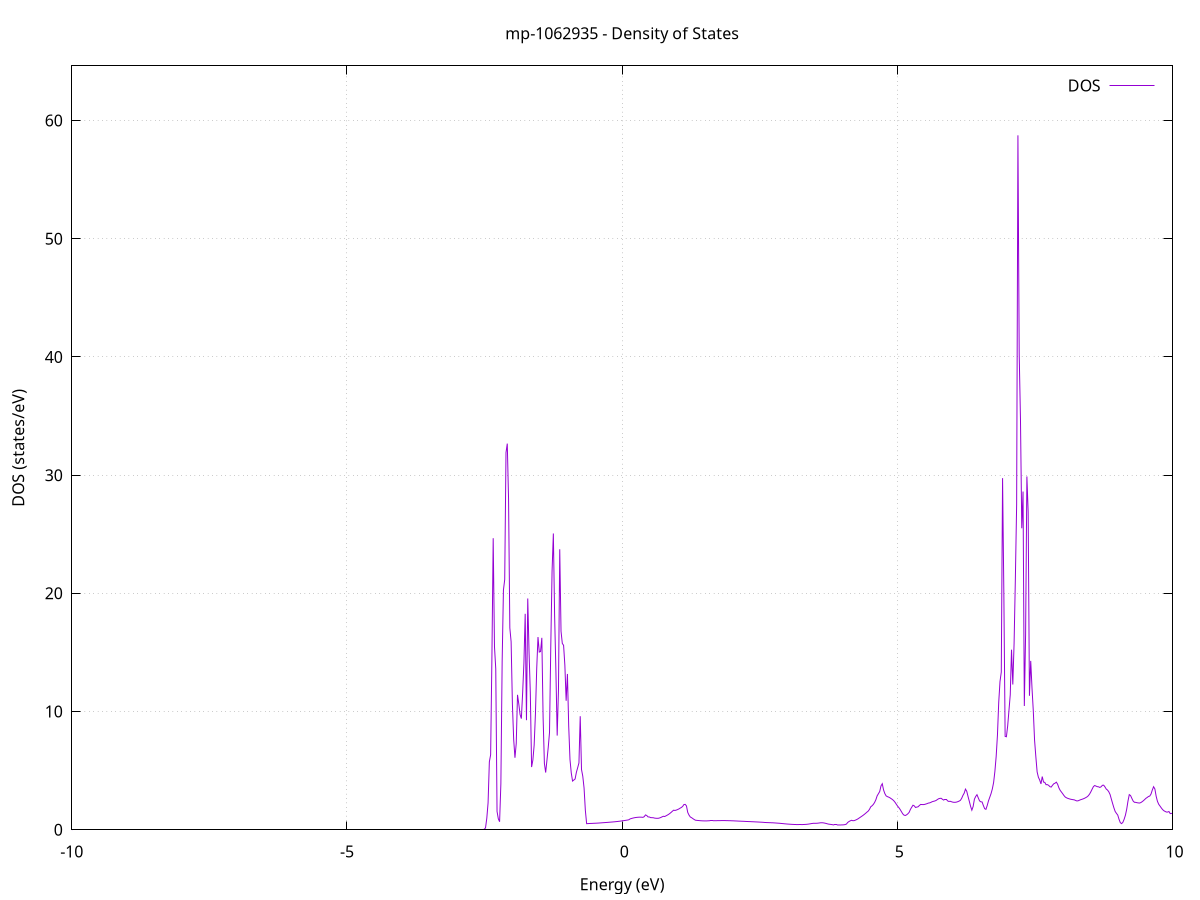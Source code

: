 set title 'mp-1062935 - Density of States'
set xlabel 'Energy (eV)'
set ylabel 'DOS (states/eV)'
set grid
set xrange [-10:10]
set yrange [0:64.624]
set xzeroaxis lt -1
set terminal png size 800,600
set output 'mp-1062935_dos_gnuplot.png'
plot '-' using 1:2 with lines title 'DOS'
-29.550900 0.000000
-29.527600 0.000000
-29.504400 0.000000
-29.481100 0.000000
-29.457900 0.000000
-29.434600 0.000000
-29.411400 0.000000
-29.388100 0.000000
-29.364800 0.000000
-29.341600 0.000000
-29.318300 0.000000
-29.295100 0.000000
-29.271800 0.000000
-29.248600 0.000000
-29.225300 0.000000
-29.202100 0.000000
-29.178800 0.000000
-29.155600 0.000000
-29.132300 0.000000
-29.109000 0.000000
-29.085800 0.000000
-29.062500 0.000000
-29.039300 0.000000
-29.016000 0.000000
-28.992800 0.000000
-28.969500 0.000000
-28.946300 0.000000
-28.923000 0.000000
-28.899800 0.000000
-28.876500 0.000000
-28.853200 0.000000
-28.830000 0.000000
-28.806700 0.000000
-28.783500 0.000000
-28.760200 0.000000
-28.737000 0.000000
-28.713700 0.000000
-28.690500 0.000000
-28.667200 0.000000
-28.644000 0.000000
-28.620700 0.000000
-28.597400 0.000000
-28.574200 0.000000
-28.550900 0.000000
-28.527700 0.000000
-28.504400 0.000000
-28.481200 0.000000
-28.457900 0.000000
-28.434700 0.000000
-28.411400 0.000000
-28.388200 0.000000
-28.364900 0.000000
-28.341600 0.000000
-28.318400 0.000000
-28.295100 0.000000
-28.271900 0.000000
-28.248600 0.000000
-28.225400 0.000000
-28.202100 0.000000
-28.178900 0.000000
-28.155600 0.000000
-28.132400 0.000000
-28.109100 0.000000
-28.085800 0.000000
-28.062600 0.000000
-28.039300 0.000000
-28.016100 0.000000
-27.992800 0.000000
-27.969600 0.000000
-27.946300 0.000000
-27.923100 0.000000
-27.899800 0.000000
-27.876600 0.000000
-27.853300 0.000000
-27.830000 0.000000
-27.806800 0.000000
-27.783500 0.000000
-27.760300 0.000000
-27.737000 0.000000
-27.713800 0.000000
-27.690500 0.000000
-27.667300 0.000000
-27.644000 0.000000
-27.620800 0.000000
-27.597500 0.000000
-27.574200 0.000000
-27.551000 0.000000
-27.527700 0.000000
-27.504500 0.000000
-27.481200 0.000000
-27.458000 0.000000
-27.434700 18.842300
-27.411500 12.539900
-27.388200 10.146800
-27.365000 9.454200
-27.341700 9.974800
-27.318400 12.142700
-27.295200 0.000000
-27.271900 0.000000
-27.248700 0.000000
-27.225400 0.000000
-27.202200 0.000000
-27.178900 0.000000
-27.155700 0.000000
-27.132400 0.000000
-27.109200 0.000000
-27.085900 0.000000
-27.062600 0.000000
-27.039400 0.000000
-27.016100 0.000000
-26.992900 0.000000
-26.969600 0.000000
-26.946400 0.000000
-26.923100 0.000000
-26.899900 0.000000
-26.876600 0.000000
-26.853400 0.000000
-26.830100 0.000000
-26.806800 0.000000
-26.783600 0.000000
-26.760300 0.000000
-26.737100 0.000000
-26.713800 0.000000
-26.690600 0.000000
-26.667300 0.000000
-26.644100 0.000000
-26.620800 0.000000
-26.597600 0.000000
-26.574300 0.000000
-26.551000 0.000000
-26.527800 0.000000
-26.504500 0.000000
-26.481300 0.000000
-26.458000 0.000000
-26.434800 0.000000
-26.411500 0.000000
-26.388300 0.000000
-26.365000 0.000000
-26.341700 0.000000
-26.318500 0.000000
-26.295200 0.000000
-26.272000 0.000000
-26.248700 0.000000
-26.225500 0.000000
-26.202200 0.000000
-26.179000 0.000000
-26.155700 0.000000
-26.132500 0.000000
-26.109200 0.000000
-26.085900 0.000000
-26.062700 0.000000
-26.039400 0.000000
-26.016200 0.000000
-25.992900 0.000000
-25.969700 0.000000
-25.946400 0.000000
-25.923200 0.000000
-25.899900 0.000000
-25.876700 0.000000
-25.853400 0.000000
-25.830100 0.000000
-25.806900 0.000000
-25.783600 0.000000
-25.760400 0.000000
-25.737100 0.000000
-25.713900 0.000000
-25.690600 0.000000
-25.667400 0.000000
-25.644100 0.000000
-25.620900 0.000000
-25.597600 0.000000
-25.574300 0.000000
-25.551100 0.000000
-25.527800 0.000000
-25.504600 0.000000
-25.481300 0.000000
-25.458100 0.000000
-25.434800 0.000000
-25.411600 0.000000
-25.388300 0.000000
-25.365100 0.000000
-25.341800 0.000000
-25.318500 0.000000
-25.295300 0.000000
-25.272000 0.000000
-25.248800 0.000000
-25.225500 0.000000
-25.202300 0.000000
-25.179000 0.000000
-25.155800 0.000000
-25.132500 0.000000
-25.109300 0.000000
-25.086000 0.000000
-25.062700 0.000000
-25.039500 0.000000
-25.016200 0.000000
-24.993000 0.000000
-24.969700 0.000000
-24.946500 0.000000
-24.923200 0.000000
-24.900000 0.000000
-24.876700 0.000000
-24.853500 0.000000
-24.830200 0.000000
-24.806900 0.000000
-24.783700 0.000000
-24.760400 0.000000
-24.737200 0.000000
-24.713900 0.000000
-24.690700 0.000000
-24.667400 0.000000
-24.644200 0.000000
-24.620900 0.000000
-24.597700 0.000000
-24.574400 0.000000
-24.551100 0.000000
-24.527900 0.000000
-24.504600 0.000000
-24.481400 0.000000
-24.458100 0.000000
-24.434900 0.000000
-24.411600 0.000000
-24.388400 0.000000
-24.365100 0.000000
-24.341900 0.000000
-24.318600 0.000000
-24.295300 0.000000
-24.272100 0.000000
-24.248800 0.000000
-24.225600 0.000000
-24.202300 0.000000
-24.179100 0.000000
-24.155800 0.000000
-24.132600 0.000000
-24.109300 0.000000
-24.086100 0.000000
-24.062800 0.000000
-24.039500 0.000000
-24.016300 0.000000
-23.993000 0.000000
-23.969800 0.000000
-23.946500 0.000000
-23.923300 0.000000
-23.900000 0.000000
-23.876800 0.000000
-23.853500 0.000000
-23.830300 0.000000
-23.807000 0.000000
-23.783700 0.000000
-23.760500 0.000000
-23.737200 0.000000
-23.714000 0.000000
-23.690700 0.000000
-23.667500 0.000000
-23.644200 0.000000
-23.621000 0.000000
-23.597700 0.000000
-23.574500 0.000000
-23.551200 0.000000
-23.527900 0.000000
-23.504700 0.000000
-23.481400 0.000000
-23.458200 0.000000
-23.434900 0.000000
-23.411700 0.000000
-23.388400 0.000000
-23.365200 0.000000
-23.341900 0.000000
-23.318700 0.000000
-23.295400 0.000000
-23.272100 0.000000
-23.248900 0.000000
-23.225600 0.000000
-23.202400 0.000000
-23.179100 0.000000
-23.155900 0.000000
-23.132600 0.000000
-23.109400 0.000000
-23.086100 0.000000
-23.062800 0.000000
-23.039600 0.000000
-23.016300 0.000000
-22.993100 0.000000
-22.969800 0.000000
-22.946600 0.000000
-22.923300 0.000000
-22.900100 0.000000
-22.876800 0.000000
-22.853600 0.000000
-22.830300 0.000000
-22.807000 0.000000
-22.783800 0.000000
-22.760500 0.000000
-22.737300 0.000000
-22.714000 0.000000
-22.690800 0.000000
-22.667500 0.000000
-22.644300 0.000000
-22.621000 0.000000
-22.597800 0.000000
-22.574500 0.000000
-22.551200 0.000000
-22.528000 0.000000
-22.504700 0.000000
-22.481500 0.000000
-22.458200 0.000000
-22.435000 0.000000
-22.411700 0.000000
-22.388500 0.000000
-22.365200 0.000000
-22.342000 0.000000
-22.318700 0.000000
-22.295400 0.000000
-22.272200 0.000000
-22.248900 0.000000
-22.225700 0.000000
-22.202400 0.000000
-22.179200 0.000000
-22.155900 0.000000
-22.132700 0.000000
-22.109400 0.000000
-22.086200 0.000000
-22.062900 0.000000
-22.039600 0.000000
-22.016400 0.000000
-21.993100 0.000000
-21.969900 0.000000
-21.946600 0.000000
-21.923400 0.000000
-21.900100 0.000000
-21.876900 0.000000
-21.853600 0.000000
-21.830400 0.000000
-21.807100 0.000000
-21.783800 0.000000
-21.760600 0.000000
-21.737300 0.000000
-21.714100 0.000000
-21.690800 0.000000
-21.667600 0.000000
-21.644300 0.000000
-21.621100 0.000000
-21.597800 0.000000
-21.574600 0.000000
-21.551300 0.000000
-21.528000 0.000000
-21.504800 0.000000
-21.481500 0.000000
-21.458300 0.000000
-21.435000 0.000000
-21.411800 0.000000
-21.388500 0.000000
-21.365300 0.000000
-21.342000 0.000000
-21.318800 0.000000
-21.295500 0.000000
-21.272200 0.000000
-21.249000 0.000000
-21.225700 0.000000
-21.202500 0.000000
-21.179200 0.000000
-21.156000 0.000000
-21.132700 0.000000
-21.109500 0.000000
-21.086200 0.000000
-21.063000 0.000000
-21.039700 0.000000
-21.016400 0.000000
-20.993200 0.000000
-20.969900 0.000000
-20.946700 0.000000
-20.923400 0.000000
-20.900200 0.000000
-20.876900 0.000000
-20.853700 0.000000
-20.830400 0.000000
-20.807200 0.000000
-20.783900 0.000000
-20.760600 0.000000
-20.737400 0.000000
-20.714100 0.000000
-20.690900 0.000000
-20.667600 0.000000
-20.644400 0.000000
-20.621100 0.000000
-20.597900 0.000000
-20.574600 0.000000
-20.551400 0.000000
-20.528100 0.000000
-20.504800 0.000000
-20.481600 0.000000
-20.458300 0.000000
-20.435100 0.000000
-20.411800 0.000000
-20.388600 0.000000
-20.365300 0.000000
-20.342100 0.000000
-20.318800 0.000000
-20.295600 0.000000
-20.272300 0.000000
-20.249000 0.000000
-20.225800 0.000000
-20.202500 0.000000
-20.179300 0.000000
-20.156000 0.000000
-20.132800 0.000000
-20.109500 0.000000
-20.086300 0.000000
-20.063000 0.000000
-20.039800 0.000000
-20.016500 0.000000
-19.993200 0.000000
-19.970000 0.000000
-19.946700 0.000000
-19.923500 0.000000
-19.900200 0.000000
-19.877000 0.000000
-19.853700 0.000000
-19.830500 0.000000
-19.807200 0.000000
-19.783900 0.000000
-19.760700 0.000000
-19.737400 0.000000
-19.714200 0.000000
-19.690900 0.000000
-19.667700 0.000000
-19.644400 0.000000
-19.621200 0.000000
-19.597900 0.000000
-19.574700 0.000000
-19.551400 0.000000
-19.528100 0.000000
-19.504900 0.000000
-19.481600 0.000000
-19.458400 0.000000
-19.435100 0.000000
-19.411900 0.000000
-19.388600 0.000000
-19.365400 0.000000
-19.342100 0.000000
-19.318900 0.000000
-19.295600 0.000000
-19.272300 0.000000
-19.249100 0.000000
-19.225800 0.000000
-19.202600 0.000000
-19.179300 0.000000
-19.156100 0.000000
-19.132800 0.000000
-19.109600 0.000000
-19.086300 0.000000
-19.063100 0.000000
-19.039800 0.000000
-19.016500 0.000000
-18.993300 0.000000
-18.970000 0.000000
-18.946800 0.000000
-18.923500 0.000000
-18.900300 0.000000
-18.877000 0.000000
-18.853800 0.000000
-18.830500 0.000000
-18.807300 0.000000
-18.784000 0.000000
-18.760700 0.000000
-18.737500 0.000000
-18.714200 0.000000
-18.691000 0.000000
-18.667700 0.000000
-18.644500 0.000000
-18.621200 0.000000
-18.598000 0.000000
-18.574700 0.000000
-18.551500 0.000000
-18.528200 0.000000
-18.504900 0.000000
-18.481700 0.000000
-18.458400 0.000000
-18.435200 0.000000
-18.411900 0.000000
-18.388700 0.000000
-18.365400 0.000000
-18.342200 0.000000
-18.318900 0.000000
-18.295700 0.000000
-18.272400 0.000000
-18.249100 0.000000
-18.225900 0.000000
-18.202600 0.000000
-18.179400 0.000000
-18.156100 0.000000
-18.132900 0.000000
-18.109600 0.000000
-18.086400 0.000000
-18.063100 0.000000
-18.039900 0.000000
-18.016600 0.000000
-17.993300 0.000000
-17.970100 0.000000
-17.946800 0.000000
-17.923600 0.000000
-17.900300 0.000000
-17.877100 0.000000
-17.853800 0.000000
-17.830600 0.000000
-17.807300 0.000000
-17.784100 0.000000
-17.760800 0.000000
-17.737500 0.000000
-17.714300 0.000000
-17.691000 0.000000
-17.667800 0.000000
-17.644500 0.000000
-17.621300 0.000000
-17.598000 0.000000
-17.574800 0.000000
-17.551500 0.000000
-17.528300 0.000000
-17.505000 0.000000
-17.481700 0.000000
-17.458500 0.000000
-17.435200 0.000000
-17.412000 0.000000
-17.388700 0.000000
-17.365500 0.000000
-17.342200 0.000000
-17.319000 0.000000
-17.295700 0.000000
-17.272500 0.000000
-17.249200 0.000000
-17.225900 0.000000
-17.202700 0.000000
-17.179400 0.000000
-17.156200 0.000000
-17.132900 0.000000
-17.109700 0.000000
-17.086400 0.000000
-17.063200 0.000000
-17.039900 0.000000
-17.016700 0.000000
-16.993400 0.000000
-16.970100 0.000000
-16.946900 0.000000
-16.923600 0.000000
-16.900400 0.000000
-16.877100 0.000000
-16.853900 0.000000
-16.830600 0.000000
-16.807400 0.000000
-16.784100 0.000000
-16.760900 0.000000
-16.737600 0.000000
-16.714300 0.000000
-16.691100 0.000000
-16.667800 0.000000
-16.644600 0.000000
-16.621300 0.000000
-16.598100 0.000000
-16.574800 0.000000
-16.551600 0.000000
-16.528300 0.000000
-16.505000 0.000000
-16.481800 0.000000
-16.458500 0.000000
-16.435300 0.000000
-16.412000 0.000000
-16.388800 0.000000
-16.365500 0.000000
-16.342300 0.000000
-16.319000 0.000000
-16.295800 0.000000
-16.272500 0.000000
-16.249200 0.000000
-16.226000 0.000000
-16.202700 0.000000
-16.179500 0.000000
-16.156200 0.000000
-16.133000 0.000000
-16.109700 0.000000
-16.086500 0.000000
-16.063200 0.000000
-16.040000 0.000000
-16.016700 0.000000
-15.993400 0.000000
-15.970200 0.000000
-15.946900 0.000000
-15.923700 0.000000
-15.900400 0.000000
-15.877200 0.000000
-15.853900 0.000000
-15.830700 0.000000
-15.807400 0.000000
-15.784200 0.000000
-15.760900 0.000000
-15.737600 0.000000
-15.714400 0.000000
-15.691100 0.000000
-15.667900 0.000000
-15.644600 0.000000
-15.621400 0.000000
-15.598100 0.000000
-15.574900 0.000000
-15.551600 0.000000
-15.528400 0.000000
-15.505100 0.000000
-15.481800 0.000000
-15.458600 0.000000
-15.435300 0.000000
-15.412100 0.000000
-15.388800 0.000000
-15.365600 0.000000
-15.342300 0.000000
-15.319100 0.000000
-15.295800 0.000000
-15.272600 0.000000
-15.249300 0.000000
-15.226000 0.000000
-15.202800 0.000000
-15.179500 0.000000
-15.156300 0.000000
-15.133000 0.000000
-15.109800 0.000000
-15.086500 0.000000
-15.063300 0.000000
-15.040000 0.000000
-15.016800 0.000000
-14.993500 0.000000
-14.970200 0.000000
-14.947000 0.000000
-14.923700 0.000000
-14.900500 0.000000
-14.877200 0.000000
-14.854000 0.000000
-14.830700 0.000000
-14.807500 0.000000
-14.784200 0.000000
-14.761000 0.000000
-14.737700 0.000000
-14.714400 0.000000
-14.691200 0.000000
-14.667900 0.000000
-14.644700 0.000000
-14.621400 0.000000
-14.598200 0.000000
-14.574900 0.000000
-14.551700 0.000000
-14.528400 0.000000
-14.505200 0.000000
-14.481900 0.000000
-14.458600 0.000000
-14.435400 0.000000
-14.412100 0.000000
-14.388900 0.000000
-14.365600 0.000000
-14.342400 0.000000
-14.319100 0.000000
-14.295900 0.000000
-14.272600 0.000000
-14.249400 0.000000
-14.226100 0.000000
-14.202800 0.000000
-14.179600 0.000000
-14.156300 0.000000
-14.133100 0.000000
-14.109800 0.000000
-14.086600 0.000000
-14.063300 0.000000
-14.040100 0.000000
-14.016800 0.000000
-13.993600 0.000000
-13.970300 0.000000
-13.947000 0.000000
-13.923800 0.000000
-13.900500 0.000000
-13.877300 0.000000
-13.854000 0.000000
-13.830800 0.000000
-13.807500 0.000000
-13.784300 0.000000
-13.761000 0.000000
-13.737800 0.000000
-13.714500 0.000000
-13.691200 0.000000
-13.668000 0.000000
-13.644700 0.000000
-13.621500 0.000000
-13.598200 0.000000
-13.575000 0.000000
-13.551700 0.000000
-13.528500 0.000000
-13.505200 0.000000
-13.482000 0.000000
-13.458700 0.000000
-13.435400 0.000000
-13.412200 0.000000
-13.388900 0.000000
-13.365700 0.000000
-13.342400 0.000000
-13.319200 0.000000
-13.295900 0.000000
-13.272700 0.000000
-13.249400 0.000000
-13.226100 0.000000
-13.202900 0.000000
-13.179600 0.000000
-13.156400 0.000000
-13.133100 0.000000
-13.109900 0.000000
-13.086600 0.000000
-13.063400 0.000000
-13.040100 0.000000
-13.016900 0.000000
-12.993600 0.000000
-12.970300 0.000000
-12.947100 0.000000
-12.923800 0.000000
-12.900600 0.000000
-12.877300 0.000000
-12.854100 0.000000
-12.830800 0.000000
-12.807600 0.000000
-12.784300 0.000000
-12.761100 0.000000
-12.737800 0.000000
-12.714500 0.000000
-12.691300 0.000000
-12.668000 0.000000
-12.644800 0.000000
-12.621500 0.000000
-12.598300 0.000000
-12.575000 0.000000
-12.551800 0.000000
-12.528500 0.000000
-12.505300 0.000000
-12.482000 0.000000
-12.458700 0.000000
-12.435500 0.000000
-12.412200 0.000000
-12.389000 0.000000
-12.365700 0.000000
-12.342500 0.000000
-12.319200 0.000000
-12.296000 0.000000
-12.272700 0.000000
-12.249500 0.000000
-12.226200 0.000000
-12.202900 0.000000
-12.179700 0.000000
-12.156400 0.000000
-12.133200 0.000000
-12.109900 0.000000
-12.086700 0.000000
-12.063400 0.000000
-12.040200 0.000000
-12.016900 0.000000
-11.993700 0.000000
-11.970400 0.000000
-11.947100 0.000000
-11.923900 0.000000
-11.900600 0.000000
-11.877400 1.964400
-11.854100 6.119400
-11.830900 2.597500
-11.807600 2.254000
-11.784400 2.254000
-11.761100 2.246300
-11.737900 1.826700
-11.714600 1.437400
-11.691300 1.437400
-11.668100 1.437400
-11.644800 1.437400
-11.621600 1.437400
-11.598300 1.404600
-11.575100 1.134100
-11.551800 1.134100
-11.528600 1.134100
-11.505300 1.134100
-11.482100 1.134100
-11.458800 1.134100
-11.435500 1.134100
-11.412300 1.134100
-11.389000 1.232500
-11.365800 1.498700
-11.342500 5.635700
-11.319300 11.470500
-11.296000 11.623200
-11.272800 18.709800
-11.249500 18.321800
-11.226300 10.772600
-11.203000 14.926000
-11.179700 13.364100
-11.156500 16.906000
-11.133200 26.501400
-11.110000 24.815000
-11.086700 3.673000
-11.063500 1.046400
-11.040200 1.046400
-11.017000 1.046400
-10.993700 1.046400
-10.970500 1.046400
-10.947200 1.225500
-10.923900 1.225500
-10.900700 1.225500
-10.877400 1.225500
-10.854200 1.225500
-10.830900 1.225500
-10.807700 1.225500
-10.784400 1.225500
-10.761200 1.815500
-10.737900 1.815500
-10.714700 1.815500
-10.691400 1.815500
-10.668100 1.815600
-10.644900 5.131100
-10.621600 5.131100
-10.598400 0.000000
-10.575100 0.000000
-10.551900 0.000000
-10.528600 0.000000
-10.505400 0.000000
-10.482100 0.000000
-10.458900 0.000000
-10.435600 0.000000
-10.412300 0.000000
-10.389100 0.000000
-10.365800 0.000000
-10.342600 0.000000
-10.319300 0.000000
-10.296100 0.000000
-10.272800 0.000000
-10.249600 0.000000
-10.226300 0.000000
-10.203100 0.000000
-10.179800 0.000000
-10.156500 0.000000
-10.133300 0.000000
-10.110000 0.000000
-10.086800 0.000000
-10.063500 0.000000
-10.040300 0.000000
-10.017000 0.000000
-9.993800 0.000000
-9.970500 0.000000
-9.947200 0.000000
-9.924000 0.000000
-9.900700 0.000000
-9.877500 0.000000
-9.854200 0.000000
-9.831000 0.000000
-9.807700 0.000000
-9.784500 0.000000
-9.761200 0.000000
-9.738000 0.000000
-9.714700 0.000000
-9.691400 0.000000
-9.668200 0.000000
-9.644900 0.000000
-9.621700 0.000000
-9.598400 0.000000
-9.575200 0.000000
-9.551900 0.000000
-9.528700 0.000000
-9.505400 0.000000
-9.482200 0.000000
-9.458900 0.000000
-9.435600 0.000000
-9.412400 0.000000
-9.389100 0.000000
-9.365900 0.000000
-9.342600 0.000000
-9.319400 0.000000
-9.296100 0.000000
-9.272900 0.000000
-9.249600 0.000000
-9.226400 0.000000
-9.203100 0.000000
-9.179800 0.000000
-9.156600 0.000000
-9.133300 0.000000
-9.110100 0.000000
-9.086800 0.000000
-9.063600 0.000000
-9.040300 0.000000
-9.017100 0.000000
-8.993800 0.000000
-8.970600 0.000000
-8.947300 0.000000
-8.924000 0.000000
-8.900800 0.000000
-8.877500 0.000000
-8.854300 0.000000
-8.831000 0.000000
-8.807800 0.000000
-8.784500 0.000000
-8.761300 0.000000
-8.738000 0.000000
-8.714800 0.000000
-8.691500 0.000000
-8.668200 0.000000
-8.645000 0.000000
-8.621700 0.000000
-8.598500 0.000000
-8.575200 0.000000
-8.552000 0.000000
-8.528700 0.000000
-8.505500 0.000000
-8.482200 0.000000
-8.459000 0.000000
-8.435700 0.000000
-8.412400 0.000000
-8.389200 0.000000
-8.365900 0.000000
-8.342700 0.000000
-8.319400 0.000000
-8.296200 0.000000
-8.272900 0.000000
-8.249700 0.000000
-8.226400 0.000000
-8.203200 0.000000
-8.179900 0.000000
-8.156600 0.000000
-8.133400 0.000000
-8.110100 0.000000
-8.086900 0.000000
-8.063600 0.000000
-8.040400 0.000000
-8.017100 0.000000
-7.993900 0.000000
-7.970600 0.000000
-7.947400 0.000000
-7.924100 0.000000
-7.900800 0.000000
-7.877600 0.000000
-7.854300 0.000000
-7.831100 0.000000
-7.807800 0.000000
-7.784600 0.000000
-7.761300 0.000000
-7.738100 0.000000
-7.714800 0.000000
-7.691600 0.000000
-7.668300 0.000000
-7.645000 0.000000
-7.621800 0.000000
-7.598500 0.000000
-7.575300 0.000000
-7.552000 0.000000
-7.528800 0.000000
-7.505500 0.000000
-7.482300 0.000000
-7.459000 0.000000
-7.435800 0.000000
-7.412500 0.000000
-7.389200 0.000000
-7.366000 0.000000
-7.342700 0.000000
-7.319500 0.000000
-7.296200 0.000000
-7.273000 0.000000
-7.249700 0.000000
-7.226500 0.000000
-7.203200 0.000000
-7.180000 0.000000
-7.156700 0.000000
-7.133400 0.000000
-7.110200 0.000000
-7.086900 0.000000
-7.063700 0.000000
-7.040400 0.000000
-7.017200 0.000000
-6.993900 0.000000
-6.970700 0.000000
-6.947400 0.000000
-6.924200 0.000000
-6.900900 0.000000
-6.877600 0.000000
-6.854400 0.000000
-6.831100 0.000000
-6.807900 0.000000
-6.784600 0.000000
-6.761400 0.000000
-6.738100 0.000000
-6.714900 0.000000
-6.691600 0.000000
-6.668300 0.000000
-6.645100 0.000000
-6.621800 0.000000
-6.598600 0.000000
-6.575300 0.000000
-6.552100 0.000000
-6.528800 0.000000
-6.505600 0.000000
-6.482300 0.000000
-6.459100 0.000000
-6.435800 0.000000
-6.412500 0.000000
-6.389300 0.000000
-6.366000 0.000000
-6.342800 0.000000
-6.319500 0.000000
-6.296300 0.000000
-6.273000 0.000000
-6.249800 0.000000
-6.226500 0.000000
-6.203300 0.000000
-6.180000 0.000000
-6.156700 0.000000
-6.133500 0.000000
-6.110200 0.000000
-6.087000 0.000000
-6.063700 0.000000
-6.040500 0.000000
-6.017200 0.000000
-5.994000 0.000000
-5.970700 0.000000
-5.947500 0.000000
-5.924200 0.000000
-5.900900 0.000000
-5.877700 0.000000
-5.854400 0.000000
-5.831200 0.000000
-5.807900 0.000000
-5.784700 0.000000
-5.761400 0.000000
-5.738200 0.000000
-5.714900 0.000000
-5.691700 0.000000
-5.668400 0.000000
-5.645100 0.000000
-5.621900 0.000000
-5.598600 0.000000
-5.575400 0.000000
-5.552100 0.000000
-5.528900 0.000000
-5.505600 0.000000
-5.482400 0.000000
-5.459100 0.000000
-5.435900 0.000000
-5.412600 0.000000
-5.389300 0.000000
-5.366100 0.000000
-5.342800 0.000000
-5.319600 0.000000
-5.296300 0.000000
-5.273100 0.000000
-5.249800 0.000000
-5.226600 0.000000
-5.203300 0.000000
-5.180100 0.000000
-5.156800 0.000000
-5.133500 0.000000
-5.110300 0.000000
-5.087000 0.000000
-5.063800 0.000000
-5.040500 0.000000
-5.017300 0.000000
-4.994000 0.000000
-4.970800 0.000000
-4.947500 0.000000
-4.924300 0.000000
-4.901000 0.000000
-4.877700 0.000000
-4.854500 0.000000
-4.831200 0.000000
-4.808000 0.000000
-4.784700 0.000000
-4.761500 0.000000
-4.738200 0.000000
-4.715000 0.000000
-4.691700 0.000000
-4.668500 0.000000
-4.645200 0.000000
-4.621900 0.000000
-4.598700 0.000000
-4.575400 0.000000
-4.552200 0.000000
-4.528900 0.000000
-4.505700 0.000000
-4.482400 0.000000
-4.459200 0.000000
-4.435900 0.000000
-4.412700 0.000000
-4.389400 0.000000
-4.366100 0.000000
-4.342900 0.000000
-4.319600 0.000000
-4.296400 0.000000
-4.273100 0.000000
-4.249900 0.000000
-4.226600 0.000000
-4.203400 0.000000
-4.180100 0.000000
-4.156900 0.000000
-4.133600 0.000000
-4.110300 0.000000
-4.087100 0.000000
-4.063800 0.000000
-4.040600 0.000000
-4.017300 0.000000
-3.994100 0.000000
-3.970800 0.000000
-3.947600 0.000000
-3.924300 0.000000
-3.901100 0.000000
-3.877800 0.000000
-3.854500 0.000000
-3.831300 0.000000
-3.808000 0.000000
-3.784800 0.000000
-3.761500 0.000000
-3.738300 0.000000
-3.715000 0.000000
-3.691800 0.000000
-3.668500 0.000000
-3.645300 0.000000
-3.622000 0.000000
-3.598700 0.000000
-3.575500 0.000000
-3.552200 0.000000
-3.529000 0.000000
-3.505700 0.000000
-3.482500 0.000000
-3.459200 0.000000
-3.436000 0.000000
-3.412700 0.000000
-3.389400 0.000000
-3.366200 0.000000
-3.342900 0.000000
-3.319700 0.000000
-3.296400 0.000000
-3.273200 0.000000
-3.249900 0.000000
-3.226700 0.000000
-3.203400 0.000000
-3.180200 0.000000
-3.156900 0.000000
-3.133600 0.000000
-3.110400 0.000000
-3.087100 0.000000
-3.063900 0.000000
-3.040600 0.000000
-3.017400 0.000000
-2.994100 0.000000
-2.970900 0.000000
-2.947600 0.000000
-2.924400 0.000000
-2.901100 0.000000
-2.877800 0.000000
-2.854600 0.000000
-2.831300 0.000000
-2.808100 0.000000
-2.784800 0.000000
-2.761600 0.000000
-2.738300 0.000000
-2.715100 0.000000
-2.691800 0.000000
-2.668600 0.000000
-2.645300 0.000000
-2.622000 0.000000
-2.598800 0.000000
-2.575500 0.000000
-2.552300 0.000000
-2.529000 0.000000
-2.505800 0.034400
-2.482500 0.163400
-2.459300 0.976100
-2.436000 2.280800
-2.412800 5.749800
-2.389500 6.347300
-2.366200 14.669000
-2.343000 24.665000
-2.319700 15.492000
-2.296500 13.616900
-2.273200 1.557600
-2.250000 0.929000
-2.226700 0.679300
-2.203500 3.897800
-2.180200 14.237700
-2.157000 20.273900
-2.133700 21.173700
-2.110400 31.909300
-2.087200 32.669200
-2.063900 27.978500
-2.040700 17.077000
-2.017400 15.912300
-1.994200 10.651800
-1.970900 7.649800
-1.947700 6.089900
-1.924400 7.298800
-1.901200 11.416200
-1.877900 10.649300
-1.854600 9.747200
-1.831400 9.405700
-1.808100 11.579000
-1.784900 14.104500
-1.761600 18.269900
-1.738400 9.268000
-1.715100 19.569300
-1.691900 15.072600
-1.668600 11.615900
-1.645400 5.306900
-1.622100 5.902700
-1.598800 7.150500
-1.575600 9.793100
-1.552300 13.628100
-1.529100 16.303400
-1.505800 15.035100
-1.482600 15.075500
-1.459300 16.238100
-1.436100 9.486900
-1.412800 5.616200
-1.389600 4.842200
-1.366300 5.886800
-1.343000 6.968000
-1.319800 8.215600
-1.296500 15.578500
-1.273300 21.870700
-1.250000 25.067100
-1.226800 18.080500
-1.203500 13.393500
-1.180300 7.968500
-1.157000 11.827000
-1.133800 23.727800
-1.110500 16.795700
-1.087200 15.763200
-1.064000 15.604000
-1.040700 13.915300
-1.017500 10.915700
-0.994200 13.182300
-0.971000 8.769100
-0.947700 5.945800
-0.924500 4.809400
-0.901200 4.120800
-0.878000 4.208900
-0.854700 4.298700
-0.831400 4.859600
-0.808200 5.247900
-0.784900 5.655800
-0.761700 9.605800
-0.738400 5.101200
-0.715200 4.526000
-0.691900 3.529800
-0.668700 1.652800
-0.645400 0.517000
-0.622200 0.523300
-0.598900 0.530000
-0.575600 0.534500
-0.552400 0.539200
-0.529100 0.544600
-0.505900 0.549900
-0.482600 0.555200
-0.459400 0.560600
-0.436100 0.567000
-0.412900 0.574500
-0.389600 0.582300
-0.366400 0.590300
-0.343100 0.598400
-0.319800 0.606700
-0.296600 0.614900
-0.273300 0.623200
-0.250100 0.631700
-0.226800 0.640300
-0.203600 0.649100
-0.180300 0.658200
-0.157100 0.667400
-0.133800 0.677300
-0.110500 0.689000
-0.087300 0.701200
-0.064000 0.714000
-0.040800 0.727400
-0.017500 0.741800
0.005700 0.756900
0.029000 0.772600
0.052200 0.789100
0.075500 0.806500
0.098700 0.824600
0.122000 0.847300
0.145300 0.921100
0.168500 0.954500
0.191800 0.984500
0.215000 1.011000
0.238300 1.030700
0.261500 1.046500
0.284800 1.058000
0.308000 1.065500
0.331300 1.068400
0.354500 1.063600
0.377800 1.051200
0.401100 1.109400
0.424300 1.257000
0.447600 1.203200
0.470800 1.089800
0.494100 1.082400
0.517300 1.029700
0.540600 1.023800
0.563800 1.019900
0.587100 0.989300
0.610300 0.975400
0.633600 0.968800
0.656900 0.972600
0.680100 0.999400
0.703400 1.041700
0.726600 1.096400
0.749900 1.141900
0.773100 1.122700
0.796400 1.177900
0.819600 1.236800
0.842900 1.300800
0.866100 1.379700
0.889400 1.469400
0.912700 1.568000
0.935900 1.658200
0.959200 1.634100
0.982400 1.663200
1.005700 1.706700
1.028900 1.757300
1.052200 1.824600
1.075400 1.884800
1.098700 1.970900
1.121900 2.132300
1.145200 2.149200
1.168500 2.020400
1.191700 1.469400
1.215000 1.241400
1.238200 1.083500
1.261500 1.023000
1.284700 0.945200
1.308000 0.872000
1.331200 0.810500
1.354500 0.796900
1.377700 0.785900
1.401000 0.776000
1.424300 0.766900
1.447500 0.759500
1.470800 0.754900
1.494000 0.749900
1.517300 0.748600
1.540500 0.752300
1.563800 0.758300
1.587000 0.763800
1.610300 0.768400
1.633500 0.768700
1.656800 0.765600
1.680100 0.766900
1.703300 0.768800
1.726600 0.771100
1.749800 0.773100
1.773100 0.774900
1.796300 0.776700
1.819600 0.778500
1.842800 0.779500
1.866100 0.778200
1.889300 0.774800
1.912600 0.772100
1.935900 0.769700
1.959100 0.767200
1.982400 0.763700
2.005600 0.759400
2.028900 0.754500
2.052100 0.749100
2.075400 0.743500
2.098600 0.737700
2.121900 0.732500
2.145100 0.727900
2.168400 0.723400
2.191700 0.718800
2.214900 0.713600
2.238200 0.707500
2.261400 0.701900
2.284700 0.697200
2.307900 0.692900
2.331200 0.688300
2.354400 0.683300
2.377700 0.678100
2.400900 0.672700
2.424200 0.667200
2.447500 0.661500
2.470700 0.655700
2.494000 0.649900
2.517200 0.644200
2.540500 0.638000
2.563700 0.630000
2.587000 0.619100
2.610200 0.613500
2.633500 0.608600
2.656700 0.603900
2.680000 0.599800
2.703300 0.596000
2.726500 0.592400
2.749800 0.587000
2.773000 0.578900
2.796300 0.571200
2.819500 0.563200
2.842800 0.554900
2.866000 0.546300
2.889300 0.536400
2.912500 0.525300
2.935800 0.513500
2.959100 0.502500
2.982300 0.492800
3.005600 0.483700
3.028800 0.476100
3.052100 0.468200
3.075300 0.460900
3.098600 0.454700
3.121800 0.449700
3.145100 0.445700
3.168300 0.441900
3.191600 0.438700
3.214900 0.436500
3.238100 0.436400
3.261400 0.438700
3.284600 0.443000
3.307900 0.448300
3.331100 0.454300
3.354400 0.462700
3.377600 0.475300
3.400900 0.491300
3.424200 0.510500
3.447400 0.530500
3.470700 0.545100
3.493900 0.547500
3.517200 0.548200
3.540400 0.552300
3.563700 0.563600
3.586900 0.578800
3.610200 0.593200
3.633400 0.595200
3.656700 0.584000
3.680000 0.563300
3.703200 0.538000
3.726500 0.506900
3.749700 0.478800
3.773000 0.464600
3.796200 0.448800
3.819500 0.431200
3.842700 0.411600
3.866000 0.404500
3.889200 0.404200
3.912500 0.404600
3.935800 0.405400
3.959000 0.406800
3.982300 0.409800
4.005500 0.414300
4.028800 0.421200
4.052000 0.441200
4.075300 0.483100
4.098500 0.619900
4.121800 0.696900
4.145000 0.756300
4.168300 0.802600
4.191600 0.767400
4.214800 0.774700
4.238100 0.814100
4.261300 0.863000
4.284600 0.923900
4.307800 0.998200
4.331100 1.070800
4.354300 1.144700
4.377600 1.221900
4.400800 1.303600
4.424100 1.394500
4.447400 1.489700
4.470600 1.579200
4.493900 1.726100
4.517100 1.942800
4.540400 2.027200
4.563600 2.142500
4.586900 2.309200
4.610100 2.541100
4.633400 2.870400
4.656600 3.052000
4.679900 3.235700
4.703200 3.711900
4.726400 3.896200
4.749700 3.374100
4.772900 3.065700
4.796200 2.868100
4.819400 2.805000
4.842700 2.762100
4.865900 2.705500
4.889200 2.631000
4.912400 2.556000
4.935700 2.455900
4.959000 2.322300
4.982200 2.157100
5.005500 1.998000
5.028700 1.870400
5.052000 1.712400
5.075200 1.530100
5.098500 1.349200
5.121700 1.238400
5.145000 1.208700
5.168200 1.262800
5.191500 1.352100
5.214800 1.473500
5.238000 1.724100
5.261300 1.905900
5.284500 2.077400
5.307800 2.023300
5.331000 1.887100
5.354300 1.918700
5.377500 1.947200
5.400800 2.055500
5.424000 2.142800
5.447300 2.135000
5.470600 2.129600
5.493800 2.144200
5.517100 2.175600
5.540300 2.210100
5.563600 2.257000
5.586800 2.274400
5.610100 2.318400
5.633300 2.374600
5.656600 2.405900
5.679800 2.434700
5.703100 2.477600
5.726400 2.552600
5.749600 2.623300
5.772900 2.655000
5.796100 2.664400
5.819400 2.581000
5.842600 2.511200
5.865900 2.585500
5.889100 2.585200
5.912400 2.448400
5.935600 2.395900
5.958900 2.412800
5.982200 2.375200
6.005400 2.339700
6.028700 2.323200
6.051900 2.324300
6.075200 2.341100
6.098400 2.376800
6.121700 2.423400
6.144900 2.484500
6.168200 2.650100
6.191400 2.902000
6.214700 3.095800
6.238000 3.441000
6.261200 3.260300
6.284500 2.824800
6.307700 2.415600
6.331000 1.986900
6.354200 1.657500
6.377500 1.967000
6.400700 2.585200
6.424000 2.817200
6.447200 2.966600
6.470500 2.704400
6.493800 2.448000
6.517000 2.366000
6.540300 2.352800
6.563500 2.051600
6.586800 1.786100
6.610000 1.728600
6.633300 2.054600
6.656500 2.447400
6.679800 2.753300
6.703100 3.060400
6.726300 3.452000
6.749600 4.000300
6.772800 4.938100
6.796100 6.208800
6.819300 8.005700
6.842600 10.788600
6.865800 12.544900
6.889100 13.345200
6.912300 29.748500
6.935600 20.028900
6.958900 7.901500
6.982100 7.870200
7.005400 8.793500
7.028600 10.105300
7.051900 11.415100
7.075100 15.235400
7.098400 12.289700
7.121600 15.739200
7.144900 21.237900
7.168100 27.512100
7.191400 58.749400
7.214700 40.231700
7.237900 34.676800
7.261200 25.505500
7.284400 28.614100
7.307700 10.472600
7.330900 16.519600
7.354200 29.888600
7.377400 26.881900
7.400700 11.335500
7.423900 14.288800
7.447200 11.984000
7.470500 10.073000
7.493700 7.584000
7.517000 6.184500
7.540200 4.896500
7.563500 4.442500
7.586700 4.210600
7.610000 3.878200
7.633200 4.501100
7.656500 4.037500
7.679700 4.009000
7.703000 3.812600
7.726300 3.819800
7.749500 3.758600
7.772800 3.645400
7.796000 3.613100
7.819300 3.763700
7.842500 3.890000
7.865800 3.941100
7.889000 4.028000
7.912300 3.857300
7.935500 3.549700
7.958800 3.337400
7.982100 3.192100
8.005300 3.047000
8.028600 2.891100
8.051800 2.766500
8.075100 2.702800
8.098300 2.654900
8.121600 2.620900
8.144800 2.589200
8.168100 2.566200
8.191300 2.547600
8.214600 2.531000
8.237900 2.484400
8.261100 2.439900
8.284400 2.450600
8.307600 2.498000
8.330900 2.542800
8.354100 2.576600
8.377400 2.616300
8.400600 2.662300
8.423900 2.719600
8.447100 2.785300
8.470400 2.878700
8.493700 3.023500
8.516900 3.217600
8.540200 3.441000
8.563400 3.653900
8.586700 3.744700
8.609900 3.695200
8.633200 3.648200
8.656400 3.633900
8.679700 3.581100
8.702900 3.638400
8.726200 3.761900
8.749500 3.771800
8.772700 3.628600
8.796000 3.446200
8.819200 3.359600
8.842500 3.213700
8.865700 2.984600
8.889000 2.594800
8.912200 2.217800
8.935500 1.855000
8.958700 1.545600
8.982000 1.386100
9.005300 1.242100
9.028500 0.884600
9.051800 0.602500
9.075000 0.520000
9.098300 0.628800
9.121500 0.890300
9.144800 1.237200
9.168000 1.740500
9.191300 2.432000
9.214500 2.973100
9.237800 2.897700
9.261100 2.660800
9.284300 2.436300
9.307600 2.326900
9.330800 2.319900
9.354100 2.290900
9.377300 2.273100
9.400600 2.260700
9.423800 2.298700
9.447100 2.370800
9.470300 2.455700
9.493600 2.555200
9.516900 2.660000
9.540100 2.731900
9.563400 2.816600
9.586600 2.851700
9.609900 3.024800
9.633100 3.363800
9.656400 3.643100
9.679600 3.456400
9.702900 2.841700
9.726100 2.410900
9.749400 2.158400
9.772700 2.009600
9.795900 1.854400
9.819200 1.713200
9.842400 1.615000
9.865700 1.552300
9.888900 1.500600
9.912200 1.497900
9.935400 1.545200
9.958700 1.368400
9.982000 1.384000
10.005200 1.414200
10.028500 1.447200
10.051700 1.496100
10.075000 1.558300
10.098200 1.637700
10.121500 1.726800
10.144700 1.814300
10.168000 1.899000
10.191200 2.041000
10.214500 2.148900
10.237800 2.098700
10.261000 2.103000
10.284300 2.172700
10.307500 2.262400
10.330800 2.572600
10.354000 3.019500
10.377300 3.213200
10.400500 3.331100
10.423800 3.370300
10.447000 3.318300
10.470300 3.127800
10.493600 3.034900
10.516800 2.913000
10.540100 2.725600
10.563300 2.552500
10.586600 2.432500
10.609800 2.274000
10.633100 2.123600
10.656300 2.026800
10.679600 1.962400
10.702800 1.907500
10.726100 1.863500
10.749400 1.875300
10.772600 1.894900
10.795900 1.930500
10.819100 1.994400
10.842400 2.139400
10.865600 2.225900
10.888900 2.265400
10.912100 2.352100
10.935400 2.262600
10.958600 2.196500
10.981900 2.168200
11.005200 2.191800
11.028400 2.251100
11.051700 2.283700
11.074900 2.322900
11.098200 2.351100
11.121400 2.265100
11.144700 2.154900
11.167900 2.105700
11.191200 2.229900
11.214400 2.217500
11.237700 2.095800
11.261000 2.022500
11.284200 1.873100
11.307500 1.699300
11.330700 1.483000
11.354000 1.372600
11.377200 1.326400
11.400500 1.289600
11.423700 1.255400
11.447000 1.232000
11.470200 1.214700
11.493500 1.203100
11.516800 1.196400
11.540000 1.194400
11.563300 1.188300
11.586500 1.179000
11.609800 1.168700
11.633000 1.163800
11.656300 1.158800
11.679500 1.148500
11.702800 1.134400
11.726000 1.123100
11.749300 1.121800
11.772600 1.129000
11.795800 1.173800
11.819100 1.231400
11.842300 1.315100
11.865600 1.417700
11.888800 1.493300
11.912100 1.372900
11.935300 1.262600
11.958600 1.215500
11.981800 1.179900
12.005100 1.147800
12.028400 1.111700
12.051600 1.074800
12.074900 1.048600
12.098100 1.035100
12.121400 1.032600
12.144600 1.035600
12.167900 1.025900
12.191100 1.016000
12.214400 1.005400
12.237600 0.994700
12.260900 0.988100
12.284200 0.986400
12.307400 0.988200
12.330700 0.992700
12.353900 0.999000
12.377200 1.007000
12.400400 1.017700
12.423700 1.032100
12.446900 1.049900
12.470200 1.072200
12.493400 1.099600
12.516700 1.126800
12.540000 1.129500
12.563200 1.168600
12.586500 1.225600
12.609700 1.254800
12.633000 1.293200
12.656200 1.303100
12.679500 1.257400
12.702700 1.238600
12.726000 1.029700
12.749200 1.004100
12.772500 0.996000
12.795800 0.987900
12.819000 0.982400
12.842300 0.980800
12.865500 0.982900
12.888800 0.987400
12.912000 0.992900
12.935300 0.998900
12.958500 1.005000
12.981800 1.013600
13.005000 1.025100
13.028300 1.040200
13.051600 1.056700
13.074800 1.071100
13.098100 1.084000
13.121300 1.094600
13.144600 1.105400
13.167800 1.116800
13.191100 1.128700
13.214300 1.384000
13.237600 1.278300
13.260900 1.327900
13.284100 1.334600
13.307400 1.302900
13.330600 1.277600
13.353900 1.266500
13.377100 1.249300
13.400400 1.239300
13.423600 1.252500
13.446900 1.289400
13.470100 1.246100
13.493400 1.157600
13.516700 1.050000
13.539900 0.985300
13.563200 0.969700
13.586400 0.964400
13.609700 0.963600
13.632900 0.931400
13.656200 0.848800
13.679400 0.691600
13.702700 0.624900
13.725900 0.561600
13.749200 0.535900
13.772500 0.522400
13.795700 0.505000
13.819000 0.486800
13.842200 0.478500
13.865500 0.471700
13.888700 0.468700
13.912000 0.466500
13.935200 0.465400
13.958500 0.464000
13.981700 0.461300
14.005000 0.453600
14.028300 0.443500
14.051500 0.432300
14.074800 0.418000
14.098000 0.405200
14.121300 0.396400
14.144500 0.389600
14.167800 0.384400
14.191000 0.380400
14.214300 0.375800
14.237500 0.356900
14.260800 0.345000
14.284100 0.341800
14.307300 0.339500
14.330600 0.340000
14.353800 0.345700
14.377100 0.356300
14.400300 0.361200
14.423600 0.354300
14.446800 0.337600
14.470100 0.324900
14.493300 0.290100
14.516600 0.257800
14.539900 0.236100
14.563100 0.232600
14.586400 0.231300
14.609600 0.232400
14.632900 0.235700
14.656100 0.241400
14.679400 0.246500
14.702600 0.225000
14.725900 0.203500
14.749100 0.137900
14.772400 0.076700
14.795700 0.033300
14.818900 0.007900
14.842200 0.000000
14.865400 0.000000
14.888700 0.000000
14.911900 0.000000
14.935200 0.000000
14.958400 0.000000
14.981700 0.000000
15.004900 0.000000
15.028200 0.000000
15.051500 0.000000
15.074700 0.000000
15.098000 0.000000
15.121200 0.000000
15.144500 0.000000
15.167700 0.000000
15.191000 0.000000
15.214200 0.000000
15.237500 0.000000
15.260700 0.000000
15.284000 0.000000
15.307300 0.000000
15.330500 0.000000
15.353800 0.000000
15.377000 0.000000
15.400300 0.000000
15.423500 0.000000
15.446800 0.000000
15.470000 0.000000
15.493300 0.000000
15.516500 0.000000
15.539800 0.000000
15.563100 0.000000
15.586300 0.000000
15.609600 0.000000
15.632800 0.000000
15.656100 0.000000
15.679300 0.000000
15.702600 0.000000
15.725800 0.000000
15.749100 0.000000
15.772300 0.000000
15.795600 0.000000
15.818900 0.000000
15.842100 0.000000
15.865400 0.000000
15.888600 0.000000
15.911900 0.000000
15.935100 0.000000
15.958400 0.000000
15.981600 0.000000
16.004900 0.000000
16.028100 0.000000
16.051400 0.000000
16.074700 0.000000
16.097900 0.000000
16.121200 0.000000
16.144400 0.000000
16.167700 0.000000
16.190900 0.000000
16.214200 0.000000
16.237400 0.000000
16.260700 0.000000
16.283900 0.000000
16.307200 0.000000
16.330500 0.000000
16.353700 0.000000
16.377000 0.000000
16.400200 0.000000
16.423500 0.000000
16.446700 0.000000
16.470000 0.000000
16.493200 0.000000
16.516500 0.000000
16.539800 0.000000
16.563000 0.000000
16.586300 0.000000
16.609500 0.000000
16.632800 0.000000
16.656000 0.000000
16.679300 0.000000
16.702500 0.000000
16.725800 0.000000
16.749000 0.000000
16.772300 0.000000
16.795600 0.000000
16.818800 0.000000
16.842100 0.000000
16.865300 0.000000
16.888600 0.000000
16.911800 0.000000
16.935100 0.000000
16.958300 0.000000
e
